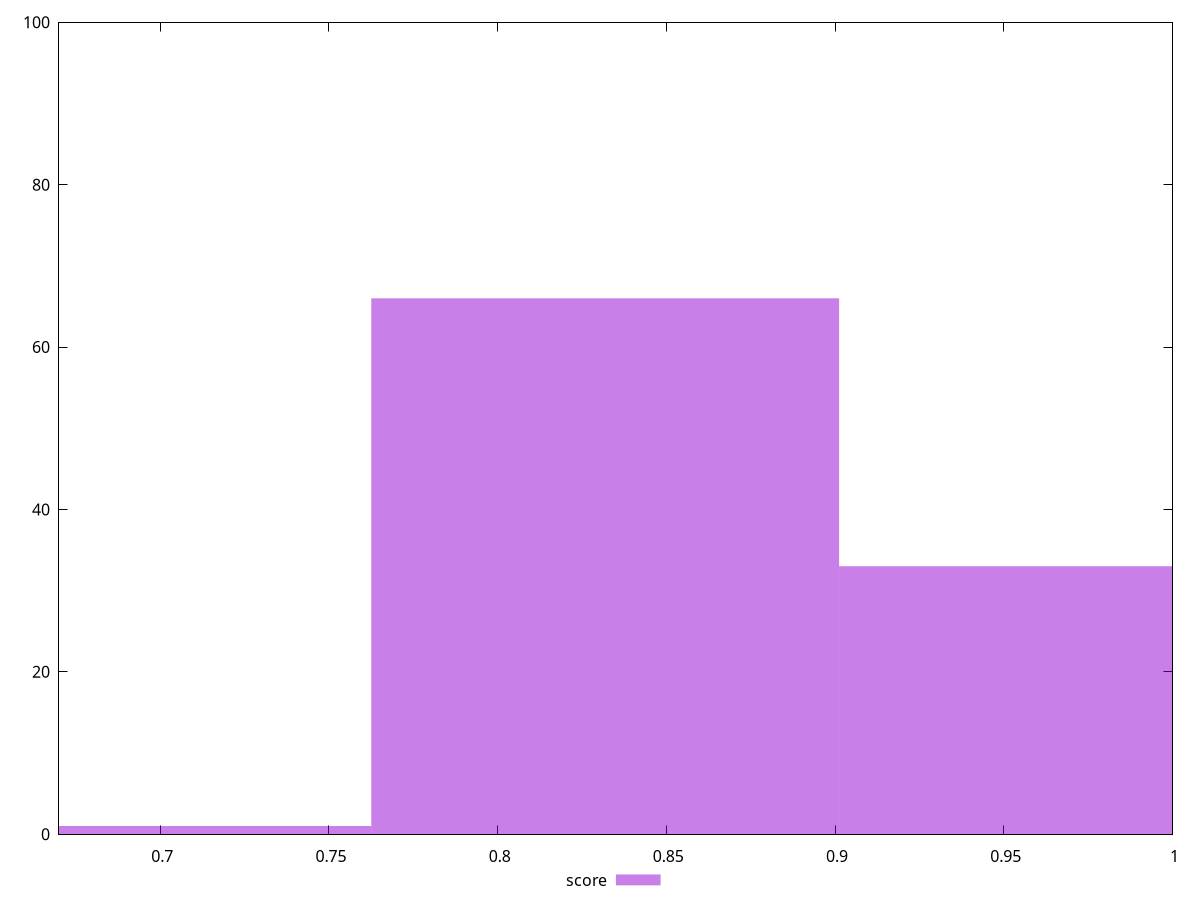 reset

$score <<EOF
0.6932251294939505 1
0.9705151812915307 33
0.8318701553927406 66
EOF

set key outside below
set boxwidth 0.1386450258987901
set xrange [0.67:1]
set yrange [0:100]
set trange [0:100]
set style fill transparent solid 0.5 noborder
set terminal svg size 640, 490 enhanced background rgb 'white'
set output "report_00018_2021-02-10T15-25-16.877Z/uses-http2/samples/pages+cached+noadtech/score/histogram.svg"

plot $score title "score" with boxes

reset
